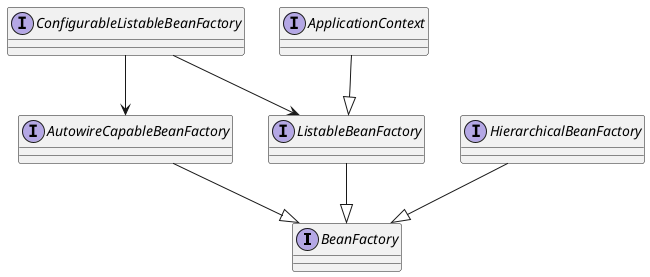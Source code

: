@startuml

interface BeanFactory {}

interface AutowireCapableBeanFactory{}

interface ListableBeanFactory{}

interface HierarchicalBeanFactory

interface ConfigurableListableBeanFactory

interface ApplicationContext

AutowireCapableBeanFactory --|> BeanFactory
HierarchicalBeanFactory --|> BeanFactory
ListableBeanFactory --|> BeanFactory
ConfigurableListableBeanFactory --> ListableBeanFactory
ConfigurableListableBeanFactory --> AutowireCapableBeanFactory
ApplicationContext --|> ListableBeanFactory
@enduml